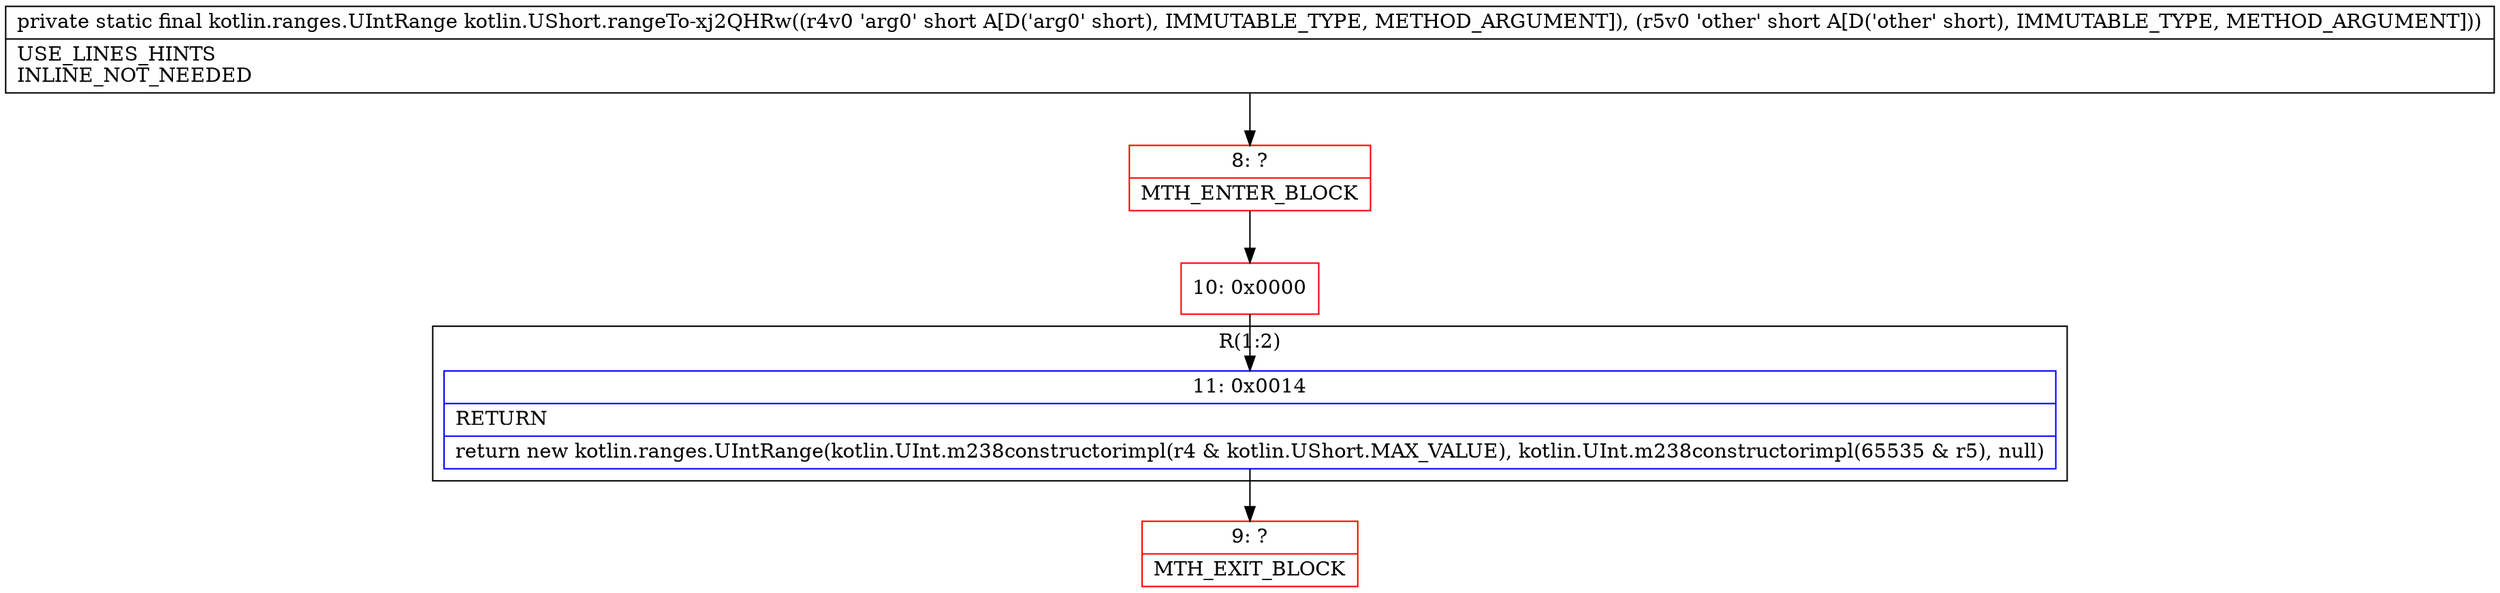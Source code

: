 digraph "CFG forkotlin.UShort.rangeTo\-xj2QHRw(SS)Lkotlin\/ranges\/UIntRange;" {
subgraph cluster_Region_215511121 {
label = "R(1:2)";
node [shape=record,color=blue];
Node_11 [shape=record,label="{11\:\ 0x0014|RETURN\l|return new kotlin.ranges.UIntRange(kotlin.UInt.m238constructorimpl(r4 & kotlin.UShort.MAX_VALUE), kotlin.UInt.m238constructorimpl(65535 & r5), null)\l}"];
}
Node_8 [shape=record,color=red,label="{8\:\ ?|MTH_ENTER_BLOCK\l}"];
Node_10 [shape=record,color=red,label="{10\:\ 0x0000}"];
Node_9 [shape=record,color=red,label="{9\:\ ?|MTH_EXIT_BLOCK\l}"];
MethodNode[shape=record,label="{private static final kotlin.ranges.UIntRange kotlin.UShort.rangeTo\-xj2QHRw((r4v0 'arg0' short A[D('arg0' short), IMMUTABLE_TYPE, METHOD_ARGUMENT]), (r5v0 'other' short A[D('other' short), IMMUTABLE_TYPE, METHOD_ARGUMENT]))  | USE_LINES_HINTS\lINLINE_NOT_NEEDED\l}"];
MethodNode -> Node_8;Node_11 -> Node_9;
Node_8 -> Node_10;
Node_10 -> Node_11;
}

